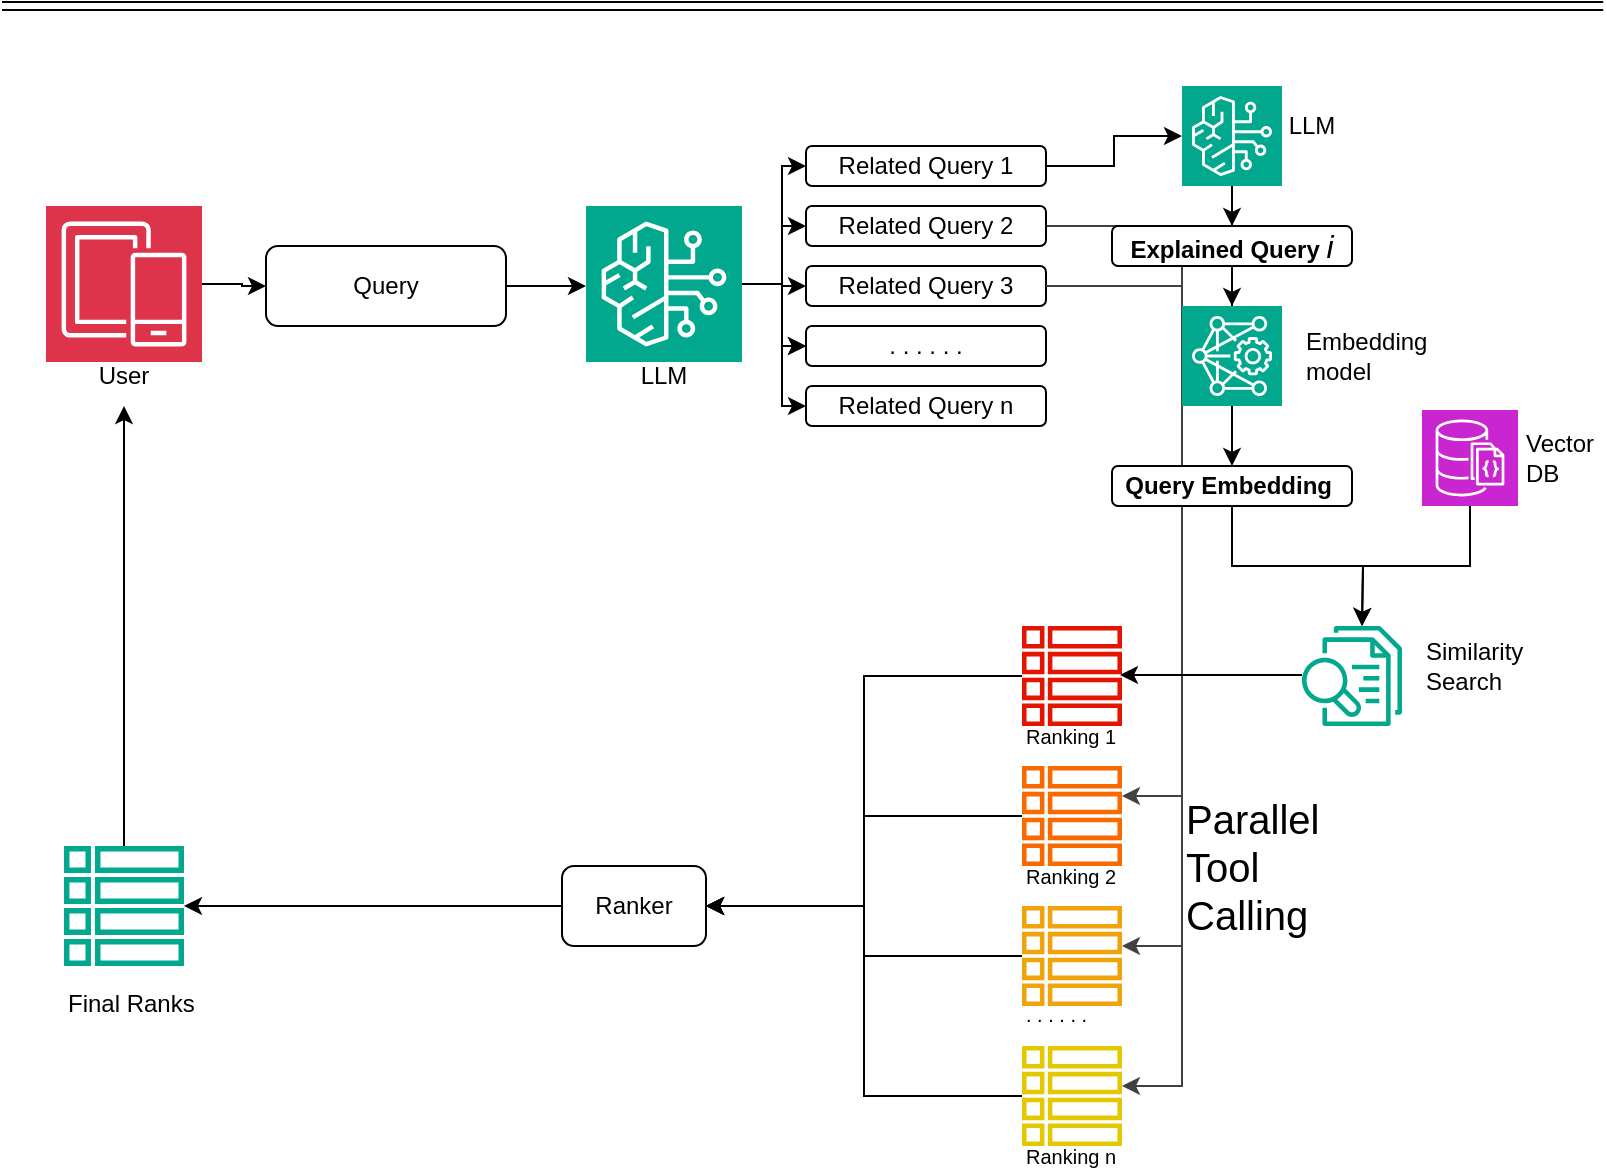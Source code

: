 <mxfile version="26.0.16">
  <diagram name="Page-1" id="XYqX4XX9JJ41ehmEJZjC">
    <mxGraphModel dx="1235" dy="655" grid="1" gridSize="10" guides="1" tooltips="1" connect="1" arrows="1" fold="1" page="1" pageScale="1" pageWidth="850" pageHeight="1100" math="0" shadow="0">
      <root>
        <mxCell id="0" />
        <mxCell id="1" parent="0" />
        <mxCell id="rMzAy10YbBftg1NZ0Pj3-18" value="" style="edgeStyle=orthogonalEdgeStyle;rounded=0;orthogonalLoop=1;jettySize=auto;html=1;" parent="1" source="rMzAy10YbBftg1NZ0Pj3-4" target="rMzAy10YbBftg1NZ0Pj3-16" edge="1">
          <mxGeometry relative="1" as="geometry" />
        </mxCell>
        <mxCell id="rMzAy10YbBftg1NZ0Pj3-19" value="" style="edgeStyle=orthogonalEdgeStyle;rounded=0;orthogonalLoop=1;jettySize=auto;html=1;" parent="1" source="rMzAy10YbBftg1NZ0Pj3-4" target="rMzAy10YbBftg1NZ0Pj3-16" edge="1">
          <mxGeometry relative="1" as="geometry" />
        </mxCell>
        <mxCell id="rMzAy10YbBftg1NZ0Pj3-21" style="edgeStyle=orthogonalEdgeStyle;rounded=0;orthogonalLoop=1;jettySize=auto;html=1;exitX=1;exitY=0.5;exitDx=0;exitDy=0;exitPerimeter=0;entryX=0;entryY=0.5;entryDx=0;entryDy=0;" parent="1" source="rMzAy10YbBftg1NZ0Pj3-4" target="rMzAy10YbBftg1NZ0Pj3-13" edge="1">
          <mxGeometry relative="1" as="geometry" />
        </mxCell>
        <mxCell id="rMzAy10YbBftg1NZ0Pj3-22" style="edgeStyle=orthogonalEdgeStyle;rounded=0;orthogonalLoop=1;jettySize=auto;html=1;exitX=1;exitY=0.5;exitDx=0;exitDy=0;exitPerimeter=0;entryX=0;entryY=0.5;entryDx=0;entryDy=0;" parent="1" source="rMzAy10YbBftg1NZ0Pj3-4" target="rMzAy10YbBftg1NZ0Pj3-14" edge="1">
          <mxGeometry relative="1" as="geometry" />
        </mxCell>
        <mxCell id="rMzAy10YbBftg1NZ0Pj3-23" style="edgeStyle=orthogonalEdgeStyle;rounded=0;orthogonalLoop=1;jettySize=auto;html=1;exitX=1;exitY=0.5;exitDx=0;exitDy=0;exitPerimeter=0;" parent="1" source="rMzAy10YbBftg1NZ0Pj3-4" target="rMzAy10YbBftg1NZ0Pj3-15" edge="1">
          <mxGeometry relative="1" as="geometry" />
        </mxCell>
        <mxCell id="rMzAy10YbBftg1NZ0Pj3-24" style="edgeStyle=orthogonalEdgeStyle;rounded=0;orthogonalLoop=1;jettySize=auto;html=1;exitX=1;exitY=0.5;exitDx=0;exitDy=0;exitPerimeter=0;entryX=0;entryY=0.5;entryDx=0;entryDy=0;" parent="1" source="rMzAy10YbBftg1NZ0Pj3-4" target="rMzAy10YbBftg1NZ0Pj3-17" edge="1">
          <mxGeometry relative="1" as="geometry">
            <Array as="points">
              <mxPoint x="390" y="259" />
              <mxPoint x="390" y="320" />
            </Array>
          </mxGeometry>
        </mxCell>
        <mxCell id="rMzAy10YbBftg1NZ0Pj3-4" value="" style="sketch=0;points=[[0,0,0],[0.25,0,0],[0.5,0,0],[0.75,0,0],[1,0,0],[0,1,0],[0.25,1,0],[0.5,1,0],[0.75,1,0],[1,1,0],[0,0.25,0],[0,0.5,0],[0,0.75,0],[1,0.25,0],[1,0.5,0],[1,0.75,0]];outlineConnect=0;fontColor=#232F3E;fillColor=#01A88D;strokeColor=#ffffff;dashed=0;verticalLabelPosition=bottom;verticalAlign=top;align=center;html=1;fontSize=12;fontStyle=0;aspect=fixed;shape=mxgraph.aws4.resourceIcon;resIcon=mxgraph.aws4.bedrock;" parent="1" vertex="1">
          <mxGeometry x="292" y="220" width="78" height="78" as="geometry" />
        </mxCell>
        <mxCell id="rMzAy10YbBftg1NZ0Pj3-7" value="" style="edgeStyle=orthogonalEdgeStyle;rounded=0;orthogonalLoop=1;jettySize=auto;html=1;" parent="1" source="rMzAy10YbBftg1NZ0Pj3-5" target="rMzAy10YbBftg1NZ0Pj3-6" edge="1">
          <mxGeometry relative="1" as="geometry" />
        </mxCell>
        <mxCell id="rMzAy10YbBftg1NZ0Pj3-5" value="" style="sketch=0;points=[[0,0,0],[0.25,0,0],[0.5,0,0],[0.75,0,0],[1,0,0],[0,1,0],[0.25,1,0],[0.5,1,0],[0.75,1,0],[1,1,0],[0,0.25,0],[0,0.5,0],[0,0.75,0],[1,0.25,0],[1,0.5,0],[1,0.75,0]];outlineConnect=0;fontColor=#232F3E;fillColor=#DD344C;strokeColor=#ffffff;dashed=0;verticalLabelPosition=bottom;verticalAlign=top;align=center;html=1;fontSize=12;fontStyle=0;aspect=fixed;shape=mxgraph.aws4.resourceIcon;resIcon=mxgraph.aws4.mobile;" parent="1" vertex="1">
          <mxGeometry x="22" y="220" width="78" height="78" as="geometry" />
        </mxCell>
        <mxCell id="rMzAy10YbBftg1NZ0Pj3-8" value="" style="edgeStyle=orthogonalEdgeStyle;rounded=0;orthogonalLoop=1;jettySize=auto;html=1;" parent="1" source="rMzAy10YbBftg1NZ0Pj3-6" target="rMzAy10YbBftg1NZ0Pj3-4" edge="1">
          <mxGeometry relative="1" as="geometry">
            <Array as="points">
              <mxPoint x="280" y="260" />
              <mxPoint x="280" y="260" />
            </Array>
          </mxGeometry>
        </mxCell>
        <mxCell id="rMzAy10YbBftg1NZ0Pj3-6" value="Query" style="rounded=1;whiteSpace=wrap;html=1;" parent="1" vertex="1">
          <mxGeometry x="132" y="240" width="120" height="40" as="geometry" />
        </mxCell>
        <mxCell id="rMzAy10YbBftg1NZ0Pj3-11" value="User" style="text;html=1;align=center;verticalAlign=middle;whiteSpace=wrap;rounded=0;" parent="1" vertex="1">
          <mxGeometry x="31" y="290" width="60" height="30" as="geometry" />
        </mxCell>
        <mxCell id="rMzAy10YbBftg1NZ0Pj3-12" value="LLM" style="text;html=1;align=center;verticalAlign=middle;whiteSpace=wrap;rounded=0;" parent="1" vertex="1">
          <mxGeometry x="301" y="290" width="60" height="30" as="geometry" />
        </mxCell>
        <mxCell id="rMzAy10YbBftg1NZ0Pj3-55" style="edgeStyle=orthogonalEdgeStyle;rounded=0;orthogonalLoop=1;jettySize=auto;html=1;exitX=1;exitY=0.5;exitDx=0;exitDy=0;fillColor=#f5f5f5;strokeColor=#414141;" parent="1" source="rMzAy10YbBftg1NZ0Pj3-14" target="rMzAy10YbBftg1NZ0Pj3-57" edge="1">
          <mxGeometry relative="1" as="geometry">
            <mxPoint x="560" y="570" as="targetPoint" />
            <mxPoint x="532" y="240" as="sourcePoint" />
            <Array as="points">
              <mxPoint x="590" y="230" />
              <mxPoint x="590" y="590" />
            </Array>
          </mxGeometry>
        </mxCell>
        <mxCell id="rMzAy10YbBftg1NZ0Pj3-34" style="edgeStyle=orthogonalEdgeStyle;rounded=0;orthogonalLoop=1;jettySize=auto;html=1;exitX=1;exitY=0.5;exitDx=0;exitDy=0;" parent="1" source="rMzAy10YbBftg1NZ0Pj3-13" target="rMzAy10YbBftg1NZ0Pj3-28" edge="1">
          <mxGeometry relative="1" as="geometry" />
        </mxCell>
        <mxCell id="rMzAy10YbBftg1NZ0Pj3-13" value="Related Query 1" style="rounded=1;whiteSpace=wrap;html=1;" parent="1" vertex="1">
          <mxGeometry x="402" y="190" width="120" height="20" as="geometry" />
        </mxCell>
        <mxCell id="rMzAy10YbBftg1NZ0Pj3-53" style="edgeStyle=orthogonalEdgeStyle;rounded=0;orthogonalLoop=1;jettySize=auto;html=1;exitX=1;exitY=0.5;exitDx=0;exitDy=0;fillColor=#f5f5f5;strokeColor=#414141;" parent="1" source="rMzAy10YbBftg1NZ0Pj3-14" target="rMzAy10YbBftg1NZ0Pj3-54" edge="1">
          <mxGeometry relative="1" as="geometry">
            <mxPoint x="590" y="530" as="targetPoint" />
            <Array as="points">
              <mxPoint x="590" y="230" />
              <mxPoint x="590" y="515" />
            </Array>
          </mxGeometry>
        </mxCell>
        <mxCell id="rMzAy10YbBftg1NZ0Pj3-14" value="Related Query 2" style="rounded=1;whiteSpace=wrap;html=1;" parent="1" vertex="1">
          <mxGeometry x="402" y="220" width="120" height="20" as="geometry" />
        </mxCell>
        <mxCell id="rMzAy10YbBftg1NZ0Pj3-15" value="Related Query 3" style="rounded=1;whiteSpace=wrap;html=1;" parent="1" vertex="1">
          <mxGeometry x="402" y="250" width="120" height="20" as="geometry" />
        </mxCell>
        <mxCell id="rMzAy10YbBftg1NZ0Pj3-16" value=". . . . . ." style="rounded=1;whiteSpace=wrap;html=1;" parent="1" vertex="1">
          <mxGeometry x="402" y="280" width="120" height="20" as="geometry" />
        </mxCell>
        <mxCell id="rMzAy10YbBftg1NZ0Pj3-17" value="Related Query n" style="rounded=1;whiteSpace=wrap;html=1;" parent="1" vertex="1">
          <mxGeometry x="402" y="310" width="120" height="20" as="geometry" />
        </mxCell>
        <mxCell id="rMzAy10YbBftg1NZ0Pj3-36" style="edgeStyle=orthogonalEdgeStyle;rounded=0;orthogonalLoop=1;jettySize=auto;html=1;exitX=0.5;exitY=1;exitDx=0;exitDy=0;exitPerimeter=0;" parent="1" source="rMzAy10YbBftg1NZ0Pj3-28" target="rMzAy10YbBftg1NZ0Pj3-29" edge="1">
          <mxGeometry relative="1" as="geometry" />
        </mxCell>
        <mxCell id="rMzAy10YbBftg1NZ0Pj3-28" value="" style="sketch=0;points=[[0,0,0],[0.25,0,0],[0.5,0,0],[0.75,0,0],[1,0,0],[0,1,0],[0.25,1,0],[0.5,1,0],[0.75,1,0],[1,1,0],[0,0.25,0],[0,0.5,0],[0,0.75,0],[1,0.25,0],[1,0.5,0],[1,0.75,0]];outlineConnect=0;fontColor=#232F3E;fillColor=#01A88D;strokeColor=#ffffff;dashed=0;verticalLabelPosition=bottom;verticalAlign=top;align=center;html=1;fontSize=12;fontStyle=0;aspect=fixed;shape=mxgraph.aws4.resourceIcon;resIcon=mxgraph.aws4.bedrock;" parent="1" vertex="1">
          <mxGeometry x="590" y="160" width="50" height="50" as="geometry" />
        </mxCell>
        <mxCell id="rMzAy10YbBftg1NZ0Pj3-37" style="edgeStyle=orthogonalEdgeStyle;rounded=0;orthogonalLoop=1;jettySize=auto;html=1;exitX=0.5;exitY=1;exitDx=0;exitDy=0;" parent="1" source="rMzAy10YbBftg1NZ0Pj3-29" target="rMzAy10YbBftg1NZ0Pj3-32" edge="1">
          <mxGeometry relative="1" as="geometry" />
        </mxCell>
        <mxCell id="rMzAy10YbBftg1NZ0Pj3-29" value="&lt;b&gt;Explained Query&lt;/b&gt; &lt;font style=&quot;font-size: 16px;&quot;&gt;&lt;i style=&quot;&quot;&gt;i&lt;/i&gt;&lt;/font&gt;" style="rounded=1;whiteSpace=wrap;html=1;" parent="1" vertex="1">
          <mxGeometry x="555" y="230" width="120" height="20" as="geometry" />
        </mxCell>
        <mxCell id="rMzAy10YbBftg1NZ0Pj3-31" value="" style="sketch=0;points=[[0,0,0],[0.25,0,0],[0.5,0,0],[0.75,0,0],[1,0,0],[0,1,0],[0.25,1,0],[0.5,1,0],[0.75,1,0],[1,1,0],[0,0.25,0],[0,0.5,0],[0,0.75,0],[1,0.25,0],[1,0.5,0],[1,0.75,0]];outlineConnect=0;fontColor=#232F3E;fillColor=#C925D1;strokeColor=#ffffff;dashed=0;verticalLabelPosition=bottom;verticalAlign=top;align=center;html=1;fontSize=12;fontStyle=0;aspect=fixed;shape=mxgraph.aws4.resourceIcon;resIcon=mxgraph.aws4.documentdb_with_mongodb_compatibility;" parent="1" vertex="1">
          <mxGeometry x="710" y="322" width="48" height="48" as="geometry" />
        </mxCell>
        <mxCell id="rMzAy10YbBftg1NZ0Pj3-59" style="edgeStyle=orthogonalEdgeStyle;rounded=0;orthogonalLoop=1;jettySize=auto;html=1;exitX=1;exitY=0.5;exitDx=0;exitDy=0;fillColor=#f5f5f5;strokeColor=#414141;" parent="1" source="rMzAy10YbBftg1NZ0Pj3-15" target="rMzAy10YbBftg1NZ0Pj3-60" edge="1">
          <mxGeometry relative="1" as="geometry">
            <mxPoint x="560" y="620" as="targetPoint" />
            <mxPoint x="522" y="280" as="sourcePoint" />
            <Array as="points">
              <mxPoint x="590" y="260" />
              <mxPoint x="590" y="660" />
            </Array>
          </mxGeometry>
        </mxCell>
        <mxCell id="rMzAy10YbBftg1NZ0Pj3-40" style="edgeStyle=orthogonalEdgeStyle;rounded=0;orthogonalLoop=1;jettySize=auto;html=1;exitX=0.5;exitY=1;exitDx=0;exitDy=0;exitPerimeter=0;entryX=0.5;entryY=0;entryDx=0;entryDy=0;" parent="1" source="rMzAy10YbBftg1NZ0Pj3-32" target="rMzAy10YbBftg1NZ0Pj3-38" edge="1">
          <mxGeometry relative="1" as="geometry" />
        </mxCell>
        <mxCell id="rMzAy10YbBftg1NZ0Pj3-33" value="LLM" style="text;html=1;align=center;verticalAlign=middle;whiteSpace=wrap;rounded=0;" parent="1" vertex="1">
          <mxGeometry x="635" y="170" width="40" height="20" as="geometry" />
        </mxCell>
        <mxCell id="rMzAy10YbBftg1NZ0Pj3-32" value="" style="sketch=0;points=[[0,0,0],[0.25,0,0],[0.5,0,0],[0.75,0,0],[1,0,0],[0,1,0],[0.25,1,0],[0.5,1,0],[0.75,1,0],[1,1,0],[0,0.25,0],[0,0.5,0],[0,0.75,0],[1,0.25,0],[1,0.5,0],[1,0.75,0]];outlineConnect=0;fontColor=#232F3E;fillColor=#01A88D;strokeColor=#ffffff;dashed=0;verticalLabelPosition=bottom;verticalAlign=top;align=center;html=1;fontSize=12;fontStyle=0;aspect=fixed;shape=mxgraph.aws4.resourceIcon;resIcon=mxgraph.aws4.deep_learning_amis;" parent="1" vertex="1">
          <mxGeometry x="590" y="270" width="50" height="50" as="geometry" />
        </mxCell>
        <mxCell id="rMzAy10YbBftg1NZ0Pj3-38" value="&lt;b&gt;Query Embedding&lt;/b&gt;&amp;nbsp;" style="rounded=1;whiteSpace=wrap;html=1;" parent="1" vertex="1">
          <mxGeometry x="555" y="350" width="120" height="20" as="geometry" />
        </mxCell>
        <mxCell id="rMzAy10YbBftg1NZ0Pj3-39" value="Embedding&lt;br&gt;model&amp;nbsp;" style="text;html=1;align=left;verticalAlign=middle;whiteSpace=wrap;rounded=0;" parent="1" vertex="1">
          <mxGeometry x="650" y="285" width="40" height="20" as="geometry" />
        </mxCell>
        <mxCell id="rMzAy10YbBftg1NZ0Pj3-42" value="Vector DB" style="text;html=1;align=left;verticalAlign=middle;whiteSpace=wrap;rounded=0;" parent="1" vertex="1">
          <mxGeometry x="760" y="336" width="40" height="20" as="geometry" />
        </mxCell>
        <mxCell id="rMzAy10YbBftg1NZ0Pj3-46" style="edgeStyle=orthogonalEdgeStyle;rounded=0;orthogonalLoop=1;jettySize=auto;html=1;exitX=0.5;exitY=1;exitDx=0;exitDy=0;entryX=0.5;entryY=0.3;entryDx=0;entryDy=0;entryPerimeter=0;" parent="1" source="rMzAy10YbBftg1NZ0Pj3-38" edge="1">
          <mxGeometry relative="1" as="geometry">
            <mxPoint x="680" y="430.0" as="targetPoint" />
          </mxGeometry>
        </mxCell>
        <mxCell id="rMzAy10YbBftg1NZ0Pj3-47" style="edgeStyle=orthogonalEdgeStyle;rounded=0;orthogonalLoop=1;jettySize=auto;html=1;exitX=0.5;exitY=1;exitDx=0;exitDy=0;exitPerimeter=0;entryX=0.5;entryY=0.3;entryDx=0;entryDy=0;entryPerimeter=0;" parent="1" source="rMzAy10YbBftg1NZ0Pj3-31" edge="1">
          <mxGeometry relative="1" as="geometry">
            <mxPoint x="680" y="430.0" as="targetPoint" />
          </mxGeometry>
        </mxCell>
        <mxCell id="rMzAy10YbBftg1NZ0Pj3-51" style="edgeStyle=orthogonalEdgeStyle;rounded=0;orthogonalLoop=1;jettySize=auto;html=1;" parent="1" source="rMzAy10YbBftg1NZ0Pj3-48" edge="1">
          <mxGeometry relative="1" as="geometry">
            <mxPoint x="559" y="454.48" as="targetPoint" />
          </mxGeometry>
        </mxCell>
        <mxCell id="rMzAy10YbBftg1NZ0Pj3-48" value="" style="sketch=0;outlineConnect=0;fontColor=#232F3E;gradientColor=none;fillColor=#01A88D;strokeColor=none;dashed=0;verticalLabelPosition=bottom;verticalAlign=top;align=center;html=1;fontSize=12;fontStyle=0;aspect=fixed;pointerEvents=1;shape=mxgraph.aws4.textract_analyze_lending;" parent="1" vertex="1">
          <mxGeometry x="650" y="430" width="50" height="50" as="geometry" />
        </mxCell>
        <mxCell id="rMzAy10YbBftg1NZ0Pj3-49" value="&lt;span style=&quot;text-align: center;&quot;&gt;Similarity Search&lt;/span&gt;" style="text;html=1;align=left;verticalAlign=middle;whiteSpace=wrap;rounded=0;" parent="1" vertex="1">
          <mxGeometry x="710" y="440" width="40" height="20" as="geometry" />
        </mxCell>
        <mxCell id="rMzAy10YbBftg1NZ0Pj3-67" style="edgeStyle=orthogonalEdgeStyle;rounded=0;orthogonalLoop=1;jettySize=auto;html=1;entryX=1;entryY=0.5;entryDx=0;entryDy=0;" parent="1" source="rMzAy10YbBftg1NZ0Pj3-52" target="rMzAy10YbBftg1NZ0Pj3-66" edge="1">
          <mxGeometry relative="1" as="geometry" />
        </mxCell>
        <mxCell id="rMzAy10YbBftg1NZ0Pj3-52" value="" style="sketch=0;outlineConnect=0;fillColor=#e51400;strokeColor=#B20000;dashed=0;verticalLabelPosition=bottom;verticalAlign=top;align=center;html=1;fontSize=12;fontStyle=0;aspect=fixed;pointerEvents=1;shape=mxgraph.aws4.table;fontColor=#ffffff;" parent="1" vertex="1">
          <mxGeometry x="510" y="430" width="50" height="50" as="geometry" />
        </mxCell>
        <mxCell id="rMzAy10YbBftg1NZ0Pj3-68" style="edgeStyle=orthogonalEdgeStyle;rounded=0;orthogonalLoop=1;jettySize=auto;html=1;entryX=1;entryY=0.5;entryDx=0;entryDy=0;" parent="1" source="rMzAy10YbBftg1NZ0Pj3-54" target="rMzAy10YbBftg1NZ0Pj3-66" edge="1">
          <mxGeometry relative="1" as="geometry" />
        </mxCell>
        <mxCell id="rMzAy10YbBftg1NZ0Pj3-54" value="" style="sketch=0;outlineConnect=0;fillColor=#fa6800;strokeColor=#C73500;dashed=0;verticalLabelPosition=bottom;verticalAlign=top;align=center;html=1;fontSize=12;fontStyle=0;aspect=fixed;pointerEvents=1;shape=mxgraph.aws4.table;fontColor=#000000;" parent="1" vertex="1">
          <mxGeometry x="510" y="500" width="50" height="50" as="geometry" />
        </mxCell>
        <mxCell id="rMzAy10YbBftg1NZ0Pj3-69" style="edgeStyle=orthogonalEdgeStyle;rounded=0;orthogonalLoop=1;jettySize=auto;html=1;entryX=1;entryY=0.5;entryDx=0;entryDy=0;" parent="1" source="rMzAy10YbBftg1NZ0Pj3-57" target="rMzAy10YbBftg1NZ0Pj3-66" edge="1">
          <mxGeometry relative="1" as="geometry">
            <mxPoint x="450" y="570.0" as="targetPoint" />
          </mxGeometry>
        </mxCell>
        <mxCell id="rMzAy10YbBftg1NZ0Pj3-57" value="" style="sketch=0;outlineConnect=0;fillColor=#f0a30a;strokeColor=#BD7000;dashed=0;verticalLabelPosition=bottom;verticalAlign=top;align=center;html=1;fontSize=12;fontStyle=0;aspect=fixed;pointerEvents=1;shape=mxgraph.aws4.table;fontColor=#000000;" parent="1" vertex="1">
          <mxGeometry x="510" y="570" width="50" height="50" as="geometry" />
        </mxCell>
        <mxCell id="rMzAy10YbBftg1NZ0Pj3-58" value="Ranking 1" style="text;html=1;align=left;verticalAlign=middle;whiteSpace=wrap;rounded=0;fontSize=10;" parent="1" vertex="1">
          <mxGeometry x="510" y="480" width="58" height="10" as="geometry" />
        </mxCell>
        <mxCell id="rMzAy10YbBftg1NZ0Pj3-70" style="edgeStyle=orthogonalEdgeStyle;rounded=0;orthogonalLoop=1;jettySize=auto;html=1;entryX=1;entryY=0.5;entryDx=0;entryDy=0;" parent="1" source="rMzAy10YbBftg1NZ0Pj3-60" target="rMzAy10YbBftg1NZ0Pj3-66" edge="1">
          <mxGeometry relative="1" as="geometry" />
        </mxCell>
        <mxCell id="rMzAy10YbBftg1NZ0Pj3-60" value="" style="sketch=0;outlineConnect=0;fillColor=#e3c800;strokeColor=#B09500;dashed=0;verticalLabelPosition=bottom;verticalAlign=top;align=center;html=1;fontSize=12;fontStyle=0;aspect=fixed;pointerEvents=1;shape=mxgraph.aws4.table;fontColor=#000000;" parent="1" vertex="1">
          <mxGeometry x="510" y="640" width="50" height="50" as="geometry" />
        </mxCell>
        <mxCell id="rMzAy10YbBftg1NZ0Pj3-63" value="Ranking 2" style="text;html=1;align=left;verticalAlign=middle;whiteSpace=wrap;rounded=0;fontSize=10;" parent="1" vertex="1">
          <mxGeometry x="510" y="550" width="58" height="10" as="geometry" />
        </mxCell>
        <mxCell id="rMzAy10YbBftg1NZ0Pj3-64" value=". . . . . .&amp;nbsp;" style="text;html=1;align=left;verticalAlign=middle;whiteSpace=wrap;rounded=0;fontSize=10;" parent="1" vertex="1">
          <mxGeometry x="510" y="619" width="58" height="10" as="geometry" />
        </mxCell>
        <mxCell id="rMzAy10YbBftg1NZ0Pj3-65" value="Ranking n" style="text;html=1;align=left;verticalAlign=middle;whiteSpace=wrap;rounded=0;fontSize=10;" parent="1" vertex="1">
          <mxGeometry x="510" y="690" width="58" height="10" as="geometry" />
        </mxCell>
        <mxCell id="rMzAy10YbBftg1NZ0Pj3-73" style="edgeStyle=orthogonalEdgeStyle;rounded=0;orthogonalLoop=1;jettySize=auto;html=1;" parent="1" source="rMzAy10YbBftg1NZ0Pj3-66" target="rMzAy10YbBftg1NZ0Pj3-71" edge="1">
          <mxGeometry relative="1" as="geometry" />
        </mxCell>
        <mxCell id="rMzAy10YbBftg1NZ0Pj3-66" value="Ranker" style="rounded=1;whiteSpace=wrap;html=1;" parent="1" vertex="1">
          <mxGeometry x="280" y="550" width="72" height="40" as="geometry" />
        </mxCell>
        <mxCell id="rMzAy10YbBftg1NZ0Pj3-74" style="edgeStyle=orthogonalEdgeStyle;rounded=0;orthogonalLoop=1;jettySize=auto;html=1;" parent="1" source="rMzAy10YbBftg1NZ0Pj3-71" target="rMzAy10YbBftg1NZ0Pj3-11" edge="1">
          <mxGeometry relative="1" as="geometry" />
        </mxCell>
        <mxCell id="rMzAy10YbBftg1NZ0Pj3-71" value="" style="sketch=0;outlineConnect=0;fillColor=light-dark(#01a88d, #ff9281);strokeColor=#B20000;dashed=0;verticalLabelPosition=bottom;verticalAlign=top;align=center;html=1;fontSize=12;fontStyle=0;aspect=fixed;pointerEvents=1;shape=mxgraph.aws4.table;fontColor=#ffffff;" parent="1" vertex="1">
          <mxGeometry x="31" y="540" width="60" height="60" as="geometry" />
        </mxCell>
        <mxCell id="rMzAy10YbBftg1NZ0Pj3-72" value="Final Ranks" style="text;html=1;align=left;verticalAlign=middle;whiteSpace=wrap;rounded=0;" parent="1" vertex="1">
          <mxGeometry x="31" y="609" width="69" height="20" as="geometry" />
        </mxCell>
        <mxCell id="rMzAy10YbBftg1NZ0Pj3-75" value="&lt;span style=&quot;text-align: center;&quot;&gt;&lt;font style=&quot;font-size: 20px;&quot;&gt;Parallel&lt;br&gt;Tool&amp;nbsp;&lt;br&gt;Calling&amp;nbsp;&lt;/font&gt;&lt;/span&gt;" style="text;html=1;align=left;verticalAlign=middle;whiteSpace=wrap;rounded=0;" parent="1" vertex="1">
          <mxGeometry x="590" y="500" width="80" height="100" as="geometry" />
        </mxCell>
        <mxCell id="8f0cWzIawrGMqnyouKEM-3" value="" style="shape=link;html=1;rounded=0;" edge="1" parent="1">
          <mxGeometry width="100" relative="1" as="geometry">
            <mxPoint y="120" as="sourcePoint" />
            <mxPoint x="800.615" y="120" as="targetPoint" />
          </mxGeometry>
        </mxCell>
      </root>
    </mxGraphModel>
  </diagram>
</mxfile>
